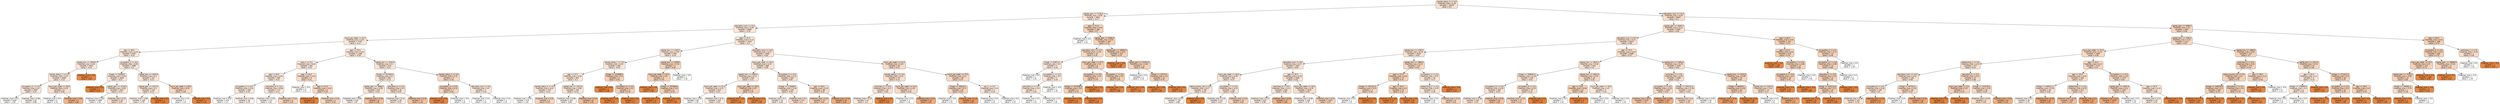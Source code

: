 digraph Tree {
node [shape=box, style="filled, rounded", color="black", fontname=helvetica] ;
edge [fontname=helvetica] ;
0 [label="marital_status_3 <= 0.5\nfriedman_mse = 0.18\nsamples = 18233\nvalue = 0.0", fillcolor="#f9e1cf"] ;
1 [label="capital_gain <= 7139.5\nfriedman_mse = 0.06\nsamples = 9831\nvalue = -0.17", fillcolor="#fae5d6"] ;
0 -> 1 [labeldistance=2.5, labelangle=45, headlabel="True"] ;
2 [label="education_num <= 12.5\nfriedman_mse = 0.05\nsamples = 9665\nvalue = -0.19", fillcolor="#fae5d6"] ;
1 -> 2 ;
3 [label="hours_per_week <= 41.5\nfriedman_mse = 0.02\nsamples = 7755\nvalue = -0.21", fillcolor="#fae6d7"] ;
2 -> 3 ;
4 [label="age <= 38.5\nfriedman_mse = 0.02\nsamples = 6387\nvalue = -0.22", fillcolor="#fae6d7"] ;
3 -> 4 ;
5 [label="capital_loss <= 2449.0\nfriedman_mse = 0.01\nsamples = 4407\nvalue = -0.23", fillcolor="#fae6d8"] ;
4 -> 5 ;
6 [label="marital_status_7 <= 0.5\nfriedman_mse = 0.01\nsamples = 4406\nvalue = -0.23", fillcolor="#fae6d8"] ;
5 -> 6 ;
7 [label="occupation_11 <= 0.5\nfriedman_mse = 0.0\nsamples = 4397\nvalue = -0.23", fillcolor="#fae6d8"] ;
6 -> 7 ;
8 [label="friedman_mse = 0.0\nsamples = 4330\nvalue = -1.28", fillcolor="#fffefd"] ;
7 -> 8 ;
9 [label="friedman_mse = 0.06\nsamples = 67\nvalue = -0.98", fillcolor="#fdf7f2"] ;
7 -> 9 ;
10 [label="hours_per_week <= 39.0\nfriedman_mse = 0.22\nsamples = 9\nvalue = 0.09", fillcolor="#f8dfcc"] ;
6 -> 10 ;
11 [label="friedman_mse = 0.0\nsamples = 4\nvalue = -1.31", fillcolor="#fffefe"] ;
10 -> 11 ;
12 [label="friedman_mse = 0.24\nsamples = 5\nvalue = 1.89", fillcolor="#f0b68d"] ;
10 -> 12 ;
13 [label="friedman_mse = -0.0\nsamples = 1\nvalue = 3.93", fillcolor="#e78845"] ;
5 -> 13 ;
14 [label="occupation_3 <= 0.5\nfriedman_mse = 0.03\nsamples = 1980\nvalue = -0.2", fillcolor="#fae5d7"] ;
4 -> 14 ;
15 [label="fnlwgt <= 20309.5\nfriedman_mse = 0.03\nsamples = 1828\nvalue = -0.21", fillcolor="#fae5d7"] ;
14 -> 15 ;
16 [label="friedman_mse = 0.0\nsamples = 1\nvalue = 4.25", fillcolor="#e58139"] ;
15 -> 16 ;
17 [label="capital_gain <= 4718.5\nfriedman_mse = 0.03\nsamples = 1827\nvalue = -0.21", fillcolor="#fae5d7"] ;
15 -> 17 ;
18 [label="friedman_mse = 0.03\nsamples = 1809\nvalue = -1.16", fillcolor="#fefbf8"] ;
17 -> 18 ;
19 [label="friedman_mse = 0.17\nsamples = 18\nvalue = -0.07", fillcolor="#f9e2d2"] ;
17 -> 19 ;
20 [label="capital_loss <= 1833.0\nfriedman_mse = 0.1\nsamples = 152\nvalue = -0.12", fillcolor="#f9e3d4"] ;
14 -> 20 ;
21 [label="capital_gain <= 5373.5\nfriedman_mse = 0.1\nsamples = 149\nvalue = -0.13", fillcolor="#f9e4d4"] ;
20 -> 21 ;
22 [label="friedman_mse = 0.09\nsamples = 148\nvalue = -0.75", fillcolor="#fcf2ea"] ;
21 -> 22 ;
23 [label="friedman_mse = 0.0\nsamples = 1\nvalue = 4.24", fillcolor="#e58139"] ;
21 -> 23 ;
24 [label="hours_per_week <= 29.0\nfriedman_mse = 0.22\nsamples = 3\nvalue = 0.43", fillcolor="#f7d7c0"] ;
20 -> 24 ;
25 [label="friedman_mse = 0.0\nsamples = 1\nvalue = -1.31", fillcolor="#fffefe"] ;
24 -> 25 ;
26 [label="friedman_mse = 0.0\nsamples = 2\nvalue = 4.11", fillcolor="#e6843e"] ;
24 -> 26 ;
27 [label="age <= 33.5\nfriedman_mse = 0.07\nsamples = 1368\nvalue = -0.16", fillcolor="#fae4d5"] ;
3 -> 27 ;
28 [label="race_4 <= 0.5\nfriedman_mse = 0.03\nsamples = 692\nvalue = -0.21", fillcolor="#fae5d7"] ;
27 -> 28 ;
29 [label="age <= 29.5\nfriedman_mse = 0.02\nsamples = 683\nvalue = -0.21", fillcolor="#fae6d7"] ;
28 -> 29 ;
30 [label="occupation_3 <= 0.5\nfriedman_mse = 0.01\nsamples = 506\nvalue = -0.22", fillcolor="#fae6d7"] ;
29 -> 30 ;
31 [label="friedman_mse = 0.01\nsamples = 476\nvalue = -1.27", fillcolor="#fffdfd"] ;
30 -> 31 ;
32 [label="friedman_mse = 0.09\nsamples = 30\nvalue = -0.75", fillcolor="#fcf2ea"] ;
30 -> 32 ;
33 [label="education_9 <= 0.5\nfriedman_mse = 0.06\nsamples = 177\nvalue = -0.17", fillcolor="#fae5d6"] ;
29 -> 33 ;
34 [label="friedman_mse = 0.05\nsamples = 171\nvalue = -1.02", fillcolor="#fdf8f4"] ;
33 -> 34 ;
35 [label="friedman_mse = 0.22\nsamples = 6\nvalue = 0.54", fillcolor="#f6d5bc"] ;
33 -> 35 ;
36 [label="age <= 25.5\nfriedman_mse = 0.24\nsamples = 9\nvalue = 0.21", fillcolor="#f8dcc8"] ;
28 -> 36 ;
37 [label="friedman_mse = -0.0\nsamples = 3\nvalue = -1.31", fillcolor="#fffefe"] ;
36 -> 37 ;
38 [label="age <= 27.5\nfriedman_mse = 0.22\nsamples = 6\nvalue = 0.43", fillcolor="#f7d7c0"] ;
36 -> 38 ;
39 [label="friedman_mse = 0.0\nsamples = 3\nvalue = 4.18", fillcolor="#e5833c"] ;
38 -> 39 ;
40 [label="friedman_mse = 0.22\nsamples = 3\nvalue = 0.52", fillcolor="#f6d5bd"] ;
38 -> 40 ;
41 [label="capital_loss <= 2232.0\nfriedman_mse = 0.1\nsamples = 676\nvalue = -0.12", fillcolor="#f9e4d4"] ;
27 -> 41 ;
42 [label="fnlwgt <= 351390.0\nfriedman_mse = 0.1\nsamples = 667\nvalue = -0.13", fillcolor="#f9e4d4"] ;
41 -> 42 ;
43 [label="capital_gain <= 4668.5\nfriedman_mse = 0.09\nsamples = 622\nvalue = -0.14", fillcolor="#f9e4d4"] ;
42 -> 43 ;
44 [label="friedman_mse = 0.08\nsamples = 616\nvalue = -0.8", fillcolor="#fcf3ec"] ;
43 -> 44 ;
45 [label="friedman_mse = 0.25\nsamples = 6\nvalue = 1.46", fillcolor="#f2c09c"] ;
43 -> 45 ;
46 [label="education_6 <= 0.5\nfriedman_mse = 0.2\nsamples = 45\nvalue = 0.03", fillcolor="#f9e0ce"] ;
42 -> 46 ;
47 [label="friedman_mse = 0.12\nsamples = 28\nvalue = -0.52", fillcolor="#fbece2"] ;
46 -> 47 ;
48 [label="friedman_mse = 0.25\nsamples = 17\nvalue = 1.29", fillcolor="#f3c4a2"] ;
46 -> 48 ;
49 [label="marital_status_2 <= 0.5\nfriedman_mse = 0.22\nsamples = 9\nvalue = 0.42", fillcolor="#f7d7c1"] ;
41 -> 49 ;
50 [label="occupation_6 <= 0.5\nfriedman_mse = 0.12\nsamples = 7\nvalue = 0.61", fillcolor="#f6d3ba"] ;
49 -> 50 ;
51 [label="friedman_mse = 0.0\nsamples = 6\nvalue = 4.02", fillcolor="#e68641"] ;
50 -> 51 ;
52 [label="friedman_mse = -0.0\nsamples = 1\nvalue = -1.31", fillcolor="#fffefe"] ;
50 -> 52 ;
53 [label="education_num <= 9.5\nfriedman_mse = 0.0\nsamples = 2\nvalue = -0.24", fillcolor="#fae6d8"] ;
49 -> 53 ;
54 [label="friedman_mse = 0.0\nsamples = 1\nvalue = -1.32", fillcolor="#fffffe"] ;
53 -> 54 ;
55 [label="friedman_mse = 0.0\nsamples = 1\nvalue = -1.31", fillcolor="#fffefe"] ;
53 -> 55 ;
56 [label="age <= 31.5\nfriedman_mse = 0.12\nsamples = 1910\nvalue = -0.1", fillcolor="#f9e3d3"] ;
2 -> 56 ;
57 [label="capital_loss <= 2102.5\nfriedman_mse = 0.04\nsamples = 850\nvalue = -0.19", fillcolor="#fae5d6"] ;
56 -> 57 ;
58 [label="marital_status_7 <= 0.5\nfriedman_mse = 0.04\nsamples = 845\nvalue = -0.19", fillcolor="#fae5d6"] ;
57 -> 58 ;
59 [label="age <= 27.5\nfriedman_mse = 0.04\nsamples = 842\nvalue = -0.2", fillcolor="#fae5d6"] ;
58 -> 59 ;
60 [label="marital_status_4 <= 0.5\nfriedman_mse = 0.01\nsamples = 579\nvalue = -0.22", fillcolor="#fae6d7"] ;
59 -> 60 ;
61 [label="friedman_mse = 0.01\nsamples = 576\nvalue = -1.26", fillcolor="#fffdfc"] ;
60 -> 61 ;
62 [label="friedman_mse = 0.22\nsamples = 3\nvalue = 0.55", fillcolor="#f6d4bc"] ;
60 -> 62 ;
63 [label="capital_loss <= 1472.0\nfriedman_mse = 0.09\nsamples = 263\nvalue = -0.13", fillcolor="#f9e4d4"] ;
59 -> 63 ;
64 [label="friedman_mse = 0.08\nsamples = 255\nvalue = -0.81", fillcolor="#fdf3ec"] ;
63 -> 64 ;
65 [label="friedman_mse = 0.25\nsamples = 8\nvalue = 1.45", fillcolor="#f2c09c"] ;
63 -> 65 ;
66 [label="fnlwgt <= 142988.5\nfriedman_mse = 0.0\nsamples = 3\nvalue = 0.76", fillcolor="#f5d0b5"] ;
58 -> 66 ;
67 [label="friedman_mse = 0.0\nsamples = 1\nvalue = 4.18", fillcolor="#e5833c"] ;
66 -> 67 ;
68 [label="occupation_3 <= 0.5\nfriedman_mse = 0.0\nsamples = 2\nvalue = 0.76", fillcolor="#f5d0b5"] ;
66 -> 68 ;
69 [label="friedman_mse = 0.0\nsamples = 1\nvalue = 4.11", fillcolor="#e6843e"] ;
68 -> 69 ;
70 [label="friedman_mse = 0.0\nsamples = 1\nvalue = 4.1", fillcolor="#e6843e"] ;
68 -> 70 ;
71 [label="capital_loss <= 2298.5\nfriedman_mse = 0.16\nsamples = 5\nvalue = 0.55", fillcolor="#f6d4bc"] ;
57 -> 71 ;
72 [label="hours_per_week <= 42.5\nfriedman_mse = 0.0\nsamples = 4\nvalue = 0.75", fillcolor="#f5d0b5"] ;
71 -> 72 ;
73 [label="friedman_mse = 0.0\nsamples = 2\nvalue = 3.95", fillcolor="#e68844"] ;
72 -> 73 ;
74 [label="fnlwgt <= 207564.5\nfriedman_mse = 0.0\nsamples = 2\nvalue = 0.76", fillcolor="#f5d0b5"] ;
72 -> 74 ;
75 [label="friedman_mse = 0.0\nsamples = 1\nvalue = 4.13", fillcolor="#e6843d"] ;
74 -> 75 ;
76 [label="friedman_mse = 0.0\nsamples = 1\nvalue = 4.08", fillcolor="#e6853f"] ;
74 -> 76 ;
77 [label="friedman_mse = -0.0\nsamples = 1\nvalue = -1.32", fillcolor="#fffffe"] ;
71 -> 77 ;
78 [label="education_num <= 14.5\nfriedman_mse = 0.17\nsamples = 1060\nvalue = -0.02", fillcolor="#f9e1d0"] ;
56 -> 78 ;
79 [label="hours_per_week <= 43.5\nfriedman_mse = 0.15\nsamples = 968\nvalue = -0.05", fillcolor="#f9e2d1"] ;
78 -> 79 ;
80 [label="capital_loss <= 2365.5\nfriedman_mse = 0.11\nsamples = 626\nvalue = -0.11", fillcolor="#f9e3d3"] ;
79 -> 80 ;
81 [label="hours_per_week <= 31.0\nfriedman_mse = 0.11\nsamples = 623\nvalue = -0.11", fillcolor="#f9e3d4"] ;
80 -> 81 ;
82 [label="friedman_mse = 0.02\nsamples = 89\nvalue = -1.19", fillcolor="#fefbf9"] ;
81 -> 82 ;
83 [label="friedman_mse = 0.12\nsamples = 534\nvalue = -0.53", fillcolor="#fbede2"] ;
81 -> 83 ;
84 [label="hours_per_week <= 30.0\nfriedman_mse = 0.0\nsamples = 3\nvalue = 0.75", fillcolor="#f5d0b5"] ;
80 -> 84 ;
85 [label="friedman_mse = 0.0\nsamples = 1\nvalue = 4.09", fillcolor="#e6853f"] ;
84 -> 85 ;
86 [label="friedman_mse = 0.0\nsamples = 2\nvalue = 3.95", fillcolor="#e68844"] ;
84 -> 86 ;
87 [label="occupation_3 <= 0.5\nfriedman_mse = 0.21\nsamples = 342\nvalue = 0.05", fillcolor="#f9e0ce"] ;
79 -> 87 ;
88 [label="fnlwgt <= 115058.5\nfriedman_mse = 0.18\nsamples = 244\nvalue = -0.01", fillcolor="#f9e1d0"] ;
87 -> 88 ;
89 [label="friedman_mse = 0.1\nsamples = 70\nvalue = -0.69", fillcolor="#fcf0e8"] ;
88 -> 89 ;
90 [label="friedman_mse = 0.2\nsamples = 174\nvalue = 0.2", fillcolor="#f8dcc9"] ;
88 -> 90 ;
91 [label="age <= 48.5\nfriedman_mse = 0.25\nsamples = 98\nvalue = 0.22", fillcolor="#f8dcc8"] ;
87 -> 91 ;
92 [label="friedman_mse = 0.24\nsamples = 74\nvalue = 0.81", fillcolor="#f5ceb3"] ;
91 -> 92 ;
93 [label="friedman_mse = 0.22\nsamples = 24\nvalue = 2.26", fillcolor="#eeae7f"] ;
91 -> 93 ;
94 [label="hours_per_week <= 41.0\nfriedman_mse = 0.24\nsamples = 92\nvalue = 0.31", fillcolor="#f7dac5"] ;
78 -> 94 ;
95 [label="marital_status_1 <= 0.5\nfriedman_mse = 0.23\nsamples = 43\nvalue = 0.13", fillcolor="#f8decb"] ;
94 -> 95 ;
96 [label="workclass_5 <= 0.5\nfriedman_mse = 0.17\nsamples = 26\nvalue = -0.01", fillcolor="#f9e1d0"] ;
95 -> 96 ;
97 [label="friedman_mse = 0.14\nsamples = 24\nvalue = -0.4", fillcolor="#fbeade"] ;
96 -> 97 ;
98 [label="friedman_mse = 0.0\nsamples = 2\nvalue = 4.01", fillcolor="#e68642"] ;
96 -> 98 ;
99 [label="hours_per_week <= 14.0\nfriedman_mse = 0.24\nsamples = 17\nvalue = 0.34", fillcolor="#f7d9c3"] ;
95 -> 99 ;
100 [label="friedman_mse = 0.0\nsamples = 2\nvalue = -1.32", fillcolor="#fffffe"] ;
99 -> 100 ;
101 [label="friedman_mse = 0.22\nsamples = 15\nvalue = 2.29", fillcolor="#eead7e"] ;
99 -> 101 ;
102 [label="hours_per_week <= 73.5\nfriedman_mse = 0.2\nsamples = 49\nvalue = 0.47", fillcolor="#f7d6bf"] ;
94 -> 102 ;
103 [label="fnlwgt <= 38525.0\nfriedman_mse = 0.17\nsamples = 45\nvalue = 0.53", fillcolor="#f6d5bd"] ;
102 -> 103 ;
104 [label="friedman_mse = 0.0\nsamples = 2\nvalue = -1.31", fillcolor="#fffefe"] ;
103 -> 104 ;
105 [label="friedman_mse = 0.15\nsamples = 43\nvalue = 3.03", fillcolor="#eb9d64"] ;
103 -> 105 ;
106 [label="sex_1 <= 0.5\nfriedman_mse = 0.0\nsamples = 4\nvalue = -0.24", fillcolor="#fae6d8"] ;
102 -> 106 ;
107 [label="friedman_mse = 0.0\nsamples = 3\nvalue = -1.32", fillcolor="#fffefe"] ;
106 -> 107 ;
108 [label="friedman_mse = 0.0\nsamples = 1\nvalue = -1.31", fillcolor="#fffefe"] ;
106 -> 108 ;
109 [label="age <= 21.0\nfriedman_mse = 0.04\nsamples = 166\nvalue = 0.7", fillcolor="#f5d1b7"] ;
1 -> 109 ;
110 [label="friedman_mse = 0.0\nsamples = 2\nvalue = -1.31", fillcolor="#fffefe"] ;
109 -> 110 ;
111 [label="capital_gain <= 8296.0\nfriedman_mse = 0.03\nsamples = 164\nvalue = 0.72", fillcolor="#f5d1b6"] ;
109 -> 111 ;
112 [label="education_num <= 11.5\nfriedman_mse = 0.24\nsamples = 10\nvalue = 0.35", fillcolor="#f7d9c3"] ;
111 -> 112 ;
113 [label="fnlwgt <= 63873.0\nfriedman_mse = 0.0\nsamples = 4\nvalue = -0.24", fillcolor="#fae6d8"] ;
112 -> 113 ;
114 [label="friedman_mse = 0.0\nsamples = 1\nvalue = -1.31", fillcolor="#fffefe"] ;
113 -> 114 ;
115 [label="occupation_1 <= 0.5\nfriedman_mse = 0.0\nsamples = 3\nvalue = -0.24", fillcolor="#fae6d8"] ;
113 -> 115 ;
116 [label="education_6 <= 0.5\nfriedman_mse = 0.0\nsamples = 2\nvalue = -0.24", fillcolor="#fae6d8"] ;
115 -> 116 ;
117 [label="friedman_mse = 0.0\nsamples = 1\nvalue = -1.32", fillcolor="#fffffe"] ;
116 -> 117 ;
118 [label="friedman_mse = 0.0\nsamples = 1\nvalue = -1.32", fillcolor="#fffffe"] ;
116 -> 118 ;
119 [label="friedman_mse = -0.0\nsamples = 1\nvalue = -1.32", fillcolor="#fffffe"] ;
115 -> 119 ;
120 [label="hours_per_week <= 47.5\nfriedman_mse = 0.0\nsamples = 6\nvalue = 0.75", fillcolor="#f5d0b5"] ;
112 -> 120 ;
121 [label="occupation_3 <= 0.5\nfriedman_mse = 0.0\nsamples = 4\nvalue = 0.75", fillcolor="#f5d0b5"] ;
120 -> 121 ;
122 [label="fnlwgt <= 357508.0\nfriedman_mse = 0.0\nsamples = 3\nvalue = 0.75", fillcolor="#f5d0b5"] ;
121 -> 122 ;
123 [label="friedman_mse = 0.0\nsamples = 2\nvalue = 4.07", fillcolor="#e68540"] ;
122 -> 123 ;
124 [label="friedman_mse = 0.0\nsamples = 1\nvalue = 4.05", fillcolor="#e68640"] ;
122 -> 124 ;
125 [label="friedman_mse = 0.0\nsamples = 1\nvalue = 4.03", fillcolor="#e68641"] ;
121 -> 125 ;
126 [label="occupation_1 <= 0.5\nfriedman_mse = 0.0\nsamples = 2\nvalue = 0.75", fillcolor="#f5d0b5"] ;
120 -> 126 ;
127 [label="friedman_mse = 0.0\nsamples = 1\nvalue = 3.98", fillcolor="#e68743"] ;
126 -> 127 ;
128 [label="friedman_mse = 0.0\nsamples = 1\nvalue = 3.93", fillcolor="#e78845"] ;
126 -> 128 ;
129 [label="capital_gain <= 30961.5\nfriedman_mse = 0.01\nsamples = 154\nvalue = 0.74", fillcolor="#f5d0b5"] ;
111 -> 129 ;
130 [label="friedman_mse = -0.0\nsamples = 143\nvalue = 3.93", fillcolor="#e78845"] ;
129 -> 130 ;
131 [label="capital_gain <= 67047.0\nfriedman_mse = 0.08\nsamples = 11\nvalue = 0.66", fillcolor="#f6d2b8"] ;
129 -> 131 ;
132 [label="friedman_mse = 0.0\nsamples = 1\nvalue = -1.32", fillcolor="#fffffe"] ;
131 -> 132 ;
133 [label="fnlwgt <= 31575.5\nfriedman_mse = 0.0\nsamples = 10\nvalue = 0.75", fillcolor="#f5d0b5"] ;
131 -> 133 ;
134 [label="friedman_mse = 0.0\nsamples = 1\nvalue = 4.09", fillcolor="#e6853f"] ;
133 -> 134 ;
135 [label="friedman_mse = 0.0\nsamples = 9\nvalue = 3.93", fillcolor="#e78845"] ;
133 -> 135 ;
136 [label="education_num <= 12.5\nfriedman_mse = 0.24\nsamples = 8402\nvalue = 0.2", fillcolor="#f8dcc8"] ;
0 -> 136 [labeldistance=2.5, labelangle=-45, headlabel="False"] ;
137 [label="capital_gain <= 5095.5\nfriedman_mse = 0.22\nsamples = 5905\nvalue = 0.09", fillcolor="#f8dfcc"] ;
136 -> 137 ;
138 [label="education_num <= 9.5\nfriedman_mse = 0.21\nsamples = 5614\nvalue = 0.06", fillcolor="#f8dfcd"] ;
137 -> 138 ;
139 [label="capital_loss <= 1782.5\nfriedman_mse = 0.18\nsamples = 3526\nvalue = -0.01", fillcolor="#f9e1d0"] ;
138 -> 139 ;
140 [label="education_num <= 8.5\nfriedman_mse = 0.17\nsamples = 3407\nvalue = -0.03", fillcolor="#f9e1d0"] ;
139 -> 140 ;
141 [label="hours_per_week <= 49.0\nfriedman_mse = 0.09\nsamples = 902\nvalue = -0.14", fillcolor="#f9e4d5"] ;
140 -> 141 ;
142 [label="native_country_38 <= 0.5\nfriedman_mse = 0.07\nsamples = 760\nvalue = -0.16", fillcolor="#f9e4d5"] ;
141 -> 142 ;
143 [label="friedman_mse = 0.07\nsamples = 759\nvalue = -0.88", fillcolor="#fdf5ef"] ;
142 -> 143 ;
144 [label="friedman_mse = 0.0\nsamples = 1\nvalue = 4.24", fillcolor="#e58139"] ;
142 -> 144 ;
145 [label="occupation_7 <= 0.5\nfriedman_mse = 0.15\nsamples = 142\nvalue = -0.06", fillcolor="#f9e2d1"] ;
141 -> 145 ;
146 [label="friedman_mse = 0.12\nsamples = 111\nvalue = -0.57", fillcolor="#fbeee4"] ;
145 -> 146 ;
147 [label="friedman_mse = 0.23\nsamples = 31\nvalue = 0.64", fillcolor="#f6d2b9"] ;
145 -> 147 ;
148 [label="age <= 35.5\nfriedman_mse = 0.19\nsamples = 2505\nvalue = 0.02", fillcolor="#f9e0cf"] ;
140 -> 148 ;
149 [label="workclass_6 <= 0.5\nfriedman_mse = 0.13\nsamples = 830\nvalue = -0.09", fillcolor="#f9e3d3"] ;
148 -> 149 ;
150 [label="friedman_mse = 0.12\nsamples = 813\nvalue = -0.56", fillcolor="#fbede3"] ;
149 -> 150 ;
151 [label="friedman_mse = 0.24\nsamples = 17\nvalue = 1.89", fillcolor="#f0b68d"] ;
149 -> 151 ;
152 [label="hours_per_week <= 35.5\nfriedman_mse = 0.21\nsamples = 1675\nvalue = 0.07", fillcolor="#f8dfcd"] ;
148 -> 152 ;
153 [label="friedman_mse = 0.09\nsamples = 238\nvalue = -0.76", fillcolor="#fcf2ea"] ;
152 -> 153 ;
154 [label="friedman_mse = 0.23\nsamples = 1437\nvalue = 0.57", fillcolor="#f6d4bb"] ;
152 -> 154 ;
155 [label="capital_loss <= 1989.5\nfriedman_mse = 0.22\nsamples = 119\nvalue = 0.42", fillcolor="#f7d7c1"] ;
139 -> 155 ;
156 [label="age <= 27.5\nfriedman_mse = 0.01\nsamples = 77\nvalue = 0.74", fillcolor="#f5d0b5"] ;
155 -> 156 ;
157 [label="fnlwgt <= 155331.0\nfriedman_mse = 0.22\nsamples = 3\nvalue = 0.43", fillcolor="#f7d7c0"] ;
156 -> 157 ;
158 [label="friedman_mse = 0.0\nsamples = 1\nvalue = -1.31", fillcolor="#fffefe"] ;
157 -> 158 ;
159 [label="friedman_mse = 0.0\nsamples = 2\nvalue = 4.17", fillcolor="#e5833c"] ;
157 -> 159 ;
160 [label="age <= 35.5\nfriedman_mse = 0.0\nsamples = 74\nvalue = 0.75", fillcolor="#f5d0b5"] ;
156 -> 160 ;
161 [label="friedman_mse = 0.0\nsamples = 13\nvalue = 4.1", fillcolor="#e6853f"] ;
160 -> 161 ;
162 [label="friedman_mse = 0.0\nsamples = 61\nvalue = 3.94", fillcolor="#e68844"] ;
160 -> 162 ;
163 [label="occupation_3 <= 0.5\nfriedman_mse = 0.07\nsamples = 42\nvalue = -0.17", fillcolor="#fae5d5"] ;
155 -> 163 ;
164 [label="relationship_2 <= 0.5\nfriedman_mse = 0.05\nsamples = 41\nvalue = -0.19", fillcolor="#fae5d6"] ;
163 -> 164 ;
165 [label="friedman_mse = 0.0\nsamples = 35\nvalue = -1.31", fillcolor="#fffefe"] ;
164 -> 165 ;
166 [label="friedman_mse = 0.22\nsamples = 6\nvalue = 0.52", fillcolor="#f6d5bd"] ;
164 -> 166 ;
167 [label="friedman_mse = -0.0\nsamples = 1\nvalue = 4.14", fillcolor="#e6833d"] ;
163 -> 167 ;
168 [label="age <= 33.5\nfriedman_mse = 0.24\nsamples = 2088\nvalue = 0.17", fillcolor="#f8ddc9"] ;
138 -> 168 ;
169 [label="capital_loss <= 1813.5\nfriedman_mse = 0.18\nsamples = 544\nvalue = 0.0", fillcolor="#f9e1cf"] ;
168 -> 169 ;
170 [label="fnlwgt <= 309645.5\nfriedman_mse = 0.18\nsamples = 528\nvalue = -0.01", fillcolor="#f9e1d0"] ;
169 -> 170 ;
171 [label="occupation_12 <= 0.5\nfriedman_mse = 0.16\nsamples = 449\nvalue = -0.03", fillcolor="#f9e2d1"] ;
170 -> 171 ;
172 [label="friedman_mse = 0.16\nsamples = 430\nvalue = -0.24", fillcolor="#fae6d8"] ;
171 -> 172 ;
173 [label="friedman_mse = 0.25\nsamples = 19\nvalue = 1.28", fillcolor="#f3c4a2"] ;
171 -> 173 ;
174 [label="occupation_8 <= 0.5\nfriedman_mse = 0.23\nsamples = 79\nvalue = 0.13", fillcolor="#f8decb"] ;
170 -> 174 ;
175 [label="friedman_mse = 0.22\nsamples = 75\nvalue = 0.51", fillcolor="#f6d5bd"] ;
174 -> 175 ;
176 [label="friedman_mse = 0.0\nsamples = 4\nvalue = 4.18", fillcolor="#e5833c"] ;
174 -> 176 ;
177 [label="capital_loss <= 1952.0\nfriedman_mse = 0.24\nsamples = 16\nvalue = 0.32", fillcolor="#f7dac4"] ;
169 -> 177 ;
178 [label="age <= 24.0\nfriedman_mse = 0.09\nsamples = 10\nvalue = 0.66", fillcolor="#f6d2b8"] ;
177 -> 178 ;
179 [label="friedman_mse = 0.0\nsamples = 1\nvalue = -1.31", fillcolor="#fffefe"] ;
178 -> 179 ;
180 [label="friedman_mse = 0.0\nsamples = 9\nvalue = 4.1", fillcolor="#e6843e"] ;
178 -> 180 ;
181 [label="hours_per_week <= 44.0\nfriedman_mse = 0.0\nsamples = 6\nvalue = -0.24", fillcolor="#fae6d8"] ;
177 -> 181 ;
182 [label="friedman_mse = 0.0\nsamples = 5\nvalue = -1.31", fillcolor="#fffefe"] ;
181 -> 182 ;
183 [label="friedman_mse = 0.0\nsamples = 1\nvalue = -1.32", fillcolor="#fffffe"] ;
181 -> 183 ;
184 [label="capital_loss <= 1846.0\nfriedman_mse = 0.25\nsamples = 1544\nvalue = 0.24", fillcolor="#f8dbc7"] ;
168 -> 184 ;
185 [label="workclass_3 <= 0.5\nfriedman_mse = 0.25\nsamples = 1468\nvalue = 0.21", fillcolor="#f8dcc8"] ;
184 -> 185 ;
186 [label="occupation_3 <= 0.5\nfriedman_mse = 0.25\nsamples = 1295\nvalue = 0.24", fillcolor="#f8dbc7"] ;
185 -> 186 ;
187 [label="friedman_mse = 0.25\nsamples = 1070\nvalue = 1.13", fillcolor="#f4c7a8"] ;
186 -> 187 ;
188 [label="friedman_mse = 0.22\nsamples = 225\nvalue = 2.31", fillcolor="#eead7e"] ;
186 -> 188 ;
189 [label="fnlwgt <= 255112.5\nfriedman_mse = 0.18\nsamples = 173\nvalue = -0.01", fillcolor="#f9e1d0"] ;
185 -> 189 ;
190 [label="friedman_mse = 0.2\nsamples = 141\nvalue = 0.19", fillcolor="#f8dcc9"] ;
189 -> 190 ;
191 [label="friedman_mse = 0.03\nsamples = 32\nvalue = -1.15", fillcolor="#fefbf8"] ;
189 -> 191 ;
192 [label="capital_loss <= 2014.0\nfriedman_mse = 0.09\nsamples = 76\nvalue = 0.64", fillcolor="#f6d2b9"] ;
184 -> 192 ;
193 [label="fnlwgt <= 68355.5\nfriedman_mse = 0.02\nsamples = 64\nvalue = 0.73", fillcolor="#f5d0b6"] ;
192 -> 193 ;
194 [label="friedman_mse = 0.14\nsamples = 6\nvalue = 3.08", fillcolor="#ea9b63"] ;
193 -> 194 ;
195 [label="friedman_mse = 0.0\nsamples = 58\nvalue = 3.94", fillcolor="#e68844"] ;
193 -> 195 ;
196 [label="capital_loss <= 2297.0\nfriedman_mse = 0.24\nsamples = 12\nvalue = 0.17", fillcolor="#f8ddc9"] ;
192 -> 196 ;
197 [label="friedman_mse = 0.0\nsamples = 5\nvalue = -1.31", fillcolor="#fffefe"] ;
196 -> 197 ;
198 [label="friedman_mse = 0.2\nsamples = 7\nvalue = 2.51", fillcolor="#eda877"] ;
196 -> 198 ;
199 [label="age <= 66.5\nfriedman_mse = 0.01\nsamples = 291\nvalue = 0.74", fillcolor="#f5d0b5"] ;
137 -> 199 ;
200 [label="age <= 61.5\nfriedman_mse = 0.0\nsamples = 278\nvalue = 0.74", fillcolor="#f5d0b5"] ;
199 -> 200 ;
201 [label="friedman_mse = -0.0\nsamples = 261\nvalue = 3.93", fillcolor="#e78845"] ;
200 -> 201 ;
202 [label="occupation_7 <= 0.5\nfriedman_mse = 0.06\nsamples = 17\nvalue = 0.69", fillcolor="#f6d1b7"] ;
200 -> 202 ;
203 [label="occupation_6 <= 0.5\nfriedman_mse = 0.0\nsamples = 16\nvalue = 0.75", fillcolor="#f5d0b5"] ;
202 -> 203 ;
204 [label="friedman_mse = 0.0\nsamples = 15\nvalue = 3.93", fillcolor="#e78845"] ;
203 -> 204 ;
205 [label="friedman_mse = -0.0\nsamples = 1\nvalue = 4.09", fillcolor="#e6853f"] ;
203 -> 205 ;
206 [label="friedman_mse = -0.0\nsamples = 1\nvalue = -1.34", fillcolor="#ffffff"] ;
202 -> 206 ;
207 [label="occupation_4 <= 0.5\nfriedman_mse = 0.13\nsamples = 13\nvalue = 0.59", fillcolor="#f6d3ba"] ;
199 -> 207 ;
208 [label="occupation_12 <= 0.5\nfriedman_mse = 0.08\nsamples = 12\nvalue = 0.66", fillcolor="#f6d2b8"] ;
207 -> 208 ;
209 [label="education_2 <= 0.5\nfriedman_mse = 0.0\nsamples = 11\nvalue = 0.75", fillcolor="#f5d0b5"] ;
208 -> 209 ;
210 [label="fnlwgt <= 325112.0\nfriedman_mse = 0.0\nsamples = 10\nvalue = 0.75", fillcolor="#f5d0b5"] ;
209 -> 210 ;
211 [label="friedman_mse = 0.0\nsamples = 8\nvalue = 3.93", fillcolor="#e78845"] ;
210 -> 211 ;
212 [label="friedman_mse = -0.0\nsamples = 2\nvalue = 3.98", fillcolor="#e68743"] ;
210 -> 212 ;
213 [label="friedman_mse = -0.0\nsamples = 1\nvalue = 4.09", fillcolor="#e6853f"] ;
209 -> 213 ;
214 [label="friedman_mse = 0.0\nsamples = 1\nvalue = -1.32", fillcolor="#fffffe"] ;
208 -> 214 ;
215 [label="friedman_mse = 0.0\nsamples = 1\nvalue = -1.34", fillcolor="#ffffff"] ;
207 -> 215 ;
216 [label="capital_gain <= 5095.5\nfriedman_mse = 0.2\nsamples = 2497\nvalue = 0.46", fillcolor="#f7d6bf"] ;
136 -> 216 ;
217 [label="capital_loss <= 1782.5\nfriedman_mse = 0.22\nsamples = 2111\nvalue = 0.41", fillcolor="#f7d8c1"] ;
216 -> 217 ;
218 [label="hours_per_week <= 31.0\nfriedman_mse = 0.23\nsamples = 1894\nvalue = 0.38", fillcolor="#f7d8c2"] ;
217 -> 218 ;
219 [label="relationship_2 <= 0.5\nfriedman_mse = 0.23\nsamples = 173\nvalue = 0.14", fillcolor="#f8decb"] ;
218 -> 219 ;
220 [label="education_num <= 14.5\nfriedman_mse = 0.22\nsamples = 136\nvalue = 0.08", fillcolor="#f8dfcd"] ;
219 -> 220 ;
221 [label="occupation_8 <= 0.5\nfriedman_mse = 0.18\nsamples = 108\nvalue = 0.0", fillcolor="#f9e1d0"] ;
220 -> 221 ;
222 [label="friedman_mse = 0.16\nsamples = 102\nvalue = -0.19", fillcolor="#fae5d6"] ;
221 -> 222 ;
223 [label="friedman_mse = 0.14\nsamples = 6\nvalue = 3.17", fillcolor="#ea995f"] ;
221 -> 223 ;
224 [label="fnlwgt <= 87751.0\nfriedman_mse = 0.24\nsamples = 28\nvalue = 0.37", fillcolor="#f7d9c3"] ;
220 -> 224 ;
225 [label="friedman_mse = 0.0\nsamples = 3\nvalue = -1.32", fillcolor="#fffefe"] ;
224 -> 225 ;
226 [label="friedman_mse = 0.22\nsamples = 25\nvalue = 2.39", fillcolor="#eeab7b"] ;
224 -> 226 ;
227 [label="education_5 <= 0.5\nfriedman_mse = 0.23\nsamples = 37\nvalue = 0.38", fillcolor="#f7d8c2"] ;
219 -> 227 ;
228 [label="hours_per_week <= 3.5\nfriedman_mse = 0.0\nsamples = 7\nvalue = 0.75", fillcolor="#f5d0b5"] ;
227 -> 228 ;
229 [label="friedman_mse = 0.0\nsamples = 1\nvalue = 4.15", fillcolor="#e5833c"] ;
228 -> 229 ;
230 [label="friedman_mse = 0.0\nsamples = 6\nvalue = 3.98", fillcolor="#e68743"] ;
228 -> 230 ;
231 [label="fnlwgt <= 102478.5\nfriedman_mse = 0.25\nsamples = 30\nvalue = 0.29", fillcolor="#f7dac5"] ;
227 -> 231 ;
232 [label="friedman_mse = 0.19\nsamples = 8\nvalue = 0.05", fillcolor="#f9e0ce"] ;
231 -> 232 ;
233 [label="friedman_mse = 0.23\nsamples = 22\nvalue = 2.13", fillcolor="#efb184"] ;
231 -> 233 ;
234 [label="age <= 33.5\nfriedman_mse = 0.23\nsamples = 1721\nvalue = 0.4", fillcolor="#f7d8c1"] ;
218 -> 234 ;
235 [label="age <= 25.5\nfriedman_mse = 0.25\nsamples = 349\nvalue = 0.27", fillcolor="#f8dbc6"] ;
234 -> 235 ;
236 [label="fnlwgt <= 260521.5\nfriedman_mse = 0.19\nsamples = 38\nvalue = 0.02", fillcolor="#f9e0cf"] ;
235 -> 236 ;
237 [label="friedman_mse = 0.1\nsamples = 28\nvalue = -0.72", fillcolor="#fcf1e9"] ;
236 -> 237 ;
238 [label="friedman_mse = 0.21\nsamples = 10\nvalue = 2.52", fillcolor="#eda876"] ;
236 -> 238 ;
239 [label="relationship_2 <= 0.5\nfriedman_mse = 0.25\nsamples = 311\nvalue = 0.3", fillcolor="#f7dac5"] ;
235 -> 239 ;
240 [label="friedman_mse = 0.25\nsamples = 259\nvalue = 1.42", fillcolor="#f2c19d"] ;
239 -> 240 ;
241 [label="friedman_mse = 0.2\nsamples = 52\nvalue = 2.61", fillcolor="#eda673"] ;
239 -> 241 ;
242 [label="occupation_2 <= 0.5\nfriedman_mse = 0.22\nsamples = 1372\nvalue = 0.43", fillcolor="#f7d7c0"] ;
234 -> 242 ;
243 [label="capital_gain <= 4447.0\nfriedman_mse = 0.21\nsamples = 1351\nvalue = 0.44", fillcolor="#f7d7c0"] ;
242 -> 243 ;
244 [label="friedman_mse = 0.21\nsamples = 1340\nvalue = 2.4", fillcolor="#eeab7b"] ;
243 -> 244 ;
245 [label="friedman_mse = 0.0\nsamples = 11\nvalue = -1.31", fillcolor="#fffefe"] ;
243 -> 245 ;
246 [label="age <= 60.5\nfriedman_mse = 0.15\nsamples = 21\nvalue = -0.06", fillcolor="#f9e2d2"] ;
242 -> 246 ;
247 [label="friedman_mse = 0.13\nsamples = 20\nvalue = -0.52", fillcolor="#fbede2"] ;
246 -> 247 ;
248 [label="friedman_mse = -0.0\nsamples = 1\nvalue = 4.04", fillcolor="#e68641"] ;
246 -> 248 ;
249 [label="capital_loss <= 1989.5\nfriedman_mse = 0.04\nsamples = 217\nvalue = 0.7", fillcolor="#f5d1b7"] ;
217 -> 249 ;
250 [label="workclass_5 <= 0.5\nfriedman_mse = 0.01\nsamples = 174\nvalue = 0.74", fillcolor="#f5d0b5"] ;
249 -> 250 ;
251 [label="native_country_26 <= 0.5\nfriedman_mse = 0.0\nsamples = 167\nvalue = 0.75", fillcolor="#f5d0b5"] ;
250 -> 251 ;
252 [label="fnlwgt <= 348234.0\nfriedman_mse = 0.0\nsamples = 165\nvalue = 0.75", fillcolor="#f5d0b5"] ;
251 -> 252 ;
253 [label="friedman_mse = 0.0\nsamples = 151\nvalue = 3.93", fillcolor="#e78845"] ;
252 -> 253 ;
254 [label="friedman_mse = 0.0\nsamples = 14\nvalue = 3.94", fillcolor="#e68844"] ;
252 -> 254 ;
255 [label="education_1 <= 0.5\nfriedman_mse = 0.0\nsamples = 2\nvalue = 0.75", fillcolor="#f5d0b5"] ;
251 -> 255 ;
256 [label="friedman_mse = 0.0\nsamples = 1\nvalue = 4.09", fillcolor="#e6853f"] ;
255 -> 256 ;
257 [label="friedman_mse = 0.0\nsamples = 1\nvalue = 3.93", fillcolor="#e78845"] ;
255 -> 257 ;
258 [label="age <= 48.5\nfriedman_mse = 0.12\nsamples = 7\nvalue = 0.61", fillcolor="#f6d3ba"] ;
250 -> 258 ;
259 [label="friedman_mse = 0.0\nsamples = 6\nvalue = 3.93", fillcolor="#e78845"] ;
258 -> 259 ;
260 [label="friedman_mse = -0.0\nsamples = 1\nvalue = -1.31", fillcolor="#fffefe"] ;
258 -> 260 ;
261 [label="capital_loss <= 2212.5\nfriedman_mse = 0.15\nsamples = 43\nvalue = 0.56", fillcolor="#f6d4bc"] ;
249 -> 261 ;
262 [label="age <= 65.0\nfriedman_mse = 0.1\nsamples = 9\nvalue = -0.14", fillcolor="#f9e4d4"] ;
261 -> 262 ;
263 [label="fnlwgt <= 136499.0\nfriedman_mse = 0.0\nsamples = 8\nvalue = -0.25", fillcolor="#fae6d8"] ;
262 -> 263 ;
264 [label="friedman_mse = 0.0\nsamples = 2\nvalue = -1.34", fillcolor="#ffffff"] ;
263 -> 264 ;
265 [label="friedman_mse = 0.0\nsamples = 6\nvalue = -1.32", fillcolor="#fffffe"] ;
263 -> 265 ;
266 [label="friedman_mse = 0.0\nsamples = 1\nvalue = 3.93", fillcolor="#e78845"] ;
262 -> 266 ;
267 [label="fnlwgt <= 371611.5\nfriedman_mse = 0.0\nsamples = 34\nvalue = 0.75", fillcolor="#f5d0b5"] ;
261 -> 267 ;
268 [label="occupation_3 <= 0.5\nfriedman_mse = 0.0\nsamples = 32\nvalue = 0.75", fillcolor="#f5d0b5"] ;
267 -> 268 ;
269 [label="friedman_mse = -0.0\nsamples = 22\nvalue = 3.93", fillcolor="#e78845"] ;
268 -> 269 ;
270 [label="friedman_mse = 0.0\nsamples = 10\nvalue = 3.93", fillcolor="#e78845"] ;
268 -> 270 ;
271 [label="age <= 39.0\nfriedman_mse = 0.0\nsamples = 2\nvalue = 0.75", fillcolor="#f5d0b5"] ;
267 -> 271 ;
272 [label="friedman_mse = 0.0\nsamples = 1\nvalue = 3.94", fillcolor="#e68844"] ;
271 -> 272 ;
273 [label="friedman_mse = 0.0\nsamples = 1\nvalue = 3.94", fillcolor="#e68844"] ;
271 -> 273 ;
274 [label="age <= 83.5\nfriedman_mse = 0.01\nsamples = 386\nvalue = 0.74", fillcolor="#f5d0b5"] ;
216 -> 274 ;
275 [label="occupation_9 <= 0.5\nfriedman_mse = 0.01\nsamples = 384\nvalue = 0.74", fillcolor="#f5d0b5"] ;
274 -> 275 ;
276 [label="hours_per_week <= 22.5\nfriedman_mse = 0.0\nsamples = 379\nvalue = 0.74", fillcolor="#f5d0b5"] ;
275 -> 276 ;
277 [label="capital_gain <= 7032.5\nfriedman_mse = 0.09\nsamples = 10\nvalue = 0.65", fillcolor="#f6d2b9"] ;
276 -> 277 ;
278 [label="fnlwgt <= 185081.0\nfriedman_mse = 0.24\nsamples = 2\nvalue = 0.26", fillcolor="#f8dbc6"] ;
277 -> 278 ;
279 [label="friedman_mse = 0.0\nsamples = 1\nvalue = 3.93", fillcolor="#e78845"] ;
278 -> 279 ;
280 [label="friedman_mse = -0.0\nsamples = 1\nvalue = -1.31", fillcolor="#fffefe"] ;
278 -> 280 ;
281 [label="friedman_mse = -0.0\nsamples = 8\nvalue = 3.93", fillcolor="#e78845"] ;
277 -> 281 ;
282 [label="friedman_mse = -0.0\nsamples = 369\nvalue = 3.93", fillcolor="#e78845"] ;
276 -> 282 ;
283 [label="capital_gain <= 30680.5\nfriedman_mse = 0.16\nsamples = 5\nvalue = 0.55", fillcolor="#f6d4bc"] ;
275 -> 283 ;
284 [label="friedman_mse = 0.0\nsamples = 4\nvalue = 3.93", fillcolor="#e78845"] ;
283 -> 284 ;
285 [label="friedman_mse = -0.0\nsamples = 1\nvalue = -1.34", fillcolor="#ffffff"] ;
283 -> 285 ;
286 [label="workclass_1 <= 0.5\nfriedman_mse = 0.24\nsamples = 2\nvalue = 0.26", fillcolor="#f8dbc6"] ;
274 -> 286 ;
287 [label="friedman_mse = 0.0\nsamples = 1\nvalue = -1.31", fillcolor="#fffefe"] ;
286 -> 287 ;
288 [label="friedman_mse = -0.0\nsamples = 1\nvalue = 3.93", fillcolor="#e78845"] ;
286 -> 288 ;
}